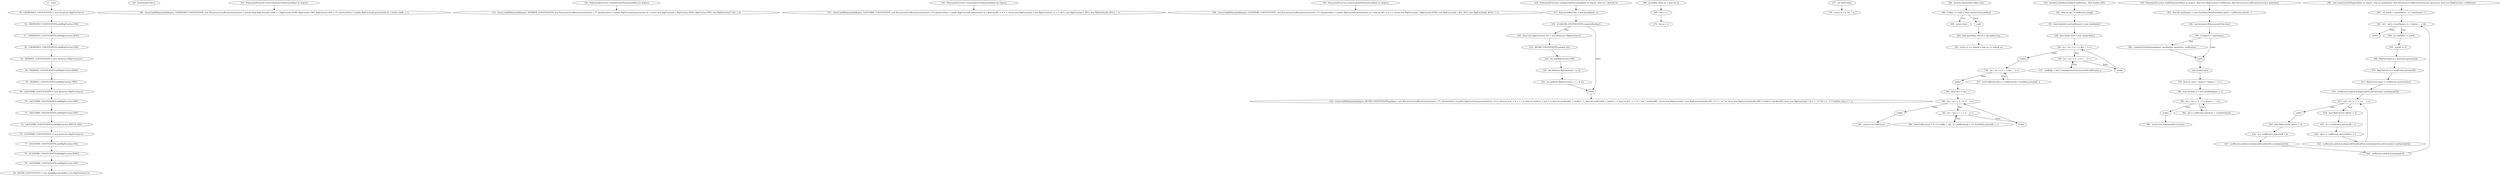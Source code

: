 digraph PolynomialsUtils_CFG {
  // graph-vertices
  v1  [label="51:  static"];
  v2  [label="55:  CHEBYSHEV_COEFFICIENTS = new ArrayList<BigFraction>()"];
  v3  [label="56:  CHEBYSHEV_COEFFICIENTS.add(BigFraction.ONE)"];
  v4  [label="57:  CHEBYSHEV_COEFFICIENTS.add(BigFraction.ZERO)"];
  v5  [label="58:  CHEBYSHEV_COEFFICIENTS.add(BigFraction.ONE)"];
  v6  [label="62:  HERMITE_COEFFICIENTS = new ArrayList<BigFraction>()"];
  v7  [label="64:  HERMITE_COEFFICIENTS.add(BigFraction.ZERO)"];
  v8  [label="65:  HERMITE_COEFFICIENTS.add(BigFraction.TWO)"];
  v9  [label="69:  LAGUERRE_COEFFICIENTS = new ArrayList<BigFraction>()"];
  v10  [label="70:  LAGUERRE_COEFFICIENTS.add(BigFraction.ONE)"];
  v11  [label="71:  LAGUERRE_COEFFICIENTS.add(BigFraction.ONE)"];
  v12  [label="72:  LAGUERRE_COEFFICIENTS.add(BigFraction.MINUS_ONE)"];
  v13  [label="76:  LEGENDRE_COEFFICIENTS = new ArrayList<BigFraction>()"];
  v14  [label="77:  LEGENDRE_COEFFICIENTS.add(BigFraction.ONE)"];
  v15  [label="78:  LEGENDRE_COEFFICIENTS.add(BigFraction.ZERO)"];
  v16  [label="79:  LEGENDRE_COEFFICIENTS.add(BigFraction.ONE)"];
  v17  [label="82:  JACOBI_COEFFICIENTS = new HashMap<JacobiKey, List<BigFraction>>()"];
  v18  [label="89:  PolynomialsUtils ()"];
  v19  [label="105:  PolynomialFunction createChebyshevPolynomial(final int degree)"];
  v20  [label="106:  return buildPolynomial(degree, CHEBYSHEV_COEFFICIENTS, new RecurrenceCoefficientsGenerator() { private final BigFraction[] coeffs = { BigFraction.ZERO, BigFraction.TWO, BigFraction.ONE }; /** {@inheritDoc} */ public BigFraction[] generate(int k) { return coeffs; } });"];
  v21  [label="130:  PolynomialFunction createHermitePolynomial(final int degree)"];
  v22  [label="131:  return buildPolynomial(degree, HERMITE_COEFFICIENTS, new RecurrenceCoefficientsGenerator() { /** {@inheritDoc} */ public BigFraction[] generate(int k) { return new BigFraction[] { BigFraction.ZERO, BigFraction.TWO, new BigFraction(2 * k)}; } });"];
  v23  [label="156:  PolynomialFunction createLaguerrePolynomial(final int degree)"];
  v24  [label="157:  return buildPolynomial(degree, LAGUERRE_COEFFICIENTS, new RecurrenceCoefficientsGenerator() { /** {@inheritDoc} */ public BigFraction[] generate(int k) { final int kP1 = k + 1; return new BigFraction[] { new BigFraction(2 * k + 1, kP1), new BigFraction(-1, kP1), new BigFraction(k, kP1)}; } });"];
  v25  [label="183:  PolynomialFunction createLegendrePolynomial(final int degree)"];
  v26  [label="184:  return buildPolynomial(degree, LEGENDRE_COEFFICIENTS,  new RecurrenceCoefficientsGenerator() { /** {@inheritDoc} */ public BigFraction[] generate(int k) { final int kP1 = k + 1; return new BigFraction[] { BigFraction.ZERO, new BigFraction(k + kP1, kP1), new BigFraction(k, kP1)}; } });"];
  v27  [label="214:  PolynomialFunction createJacobiPolynomial(final int degree, final int v, final int w)"];
  v28  [label="217:  final JacobiKey key = new JacobiKey(v, w)"];
  v29  [label="219:  if (!JACOBI_COEFFICIENTS.containsKey(key))"];
  v30  [label="222:  final List<BigFraction> list = new ArrayList<BigFraction>()"];
  v31  [label="223:  JACOBI_COEFFICIENTS.put(key, list)"];
  v32  [label="226:  list.add(BigFraction.ONE)"];
  v33  [label="229:  list.add(new BigFraction(v - w, 2))"];
  v34  [label="230:  list.add(new BigFraction(2 + v + w, 2))"];
  v35  [label="endif"];
  v36  [label="234:  return buildPolynomial(degree, JACOBI_COEFFICIENTS.get(key),  new RecurrenceCoefficientsGenerator() { /** {@inheritDoc} */ public BigFraction[] generate(int k) { k++; final int kvw  = k + v + w; final int twoKvw = kvw + k; final int twoKvwM1 = twoKvw - 1; final int twoKvwM2 = twoKvw - 2; final int den  = 2 * k *  kvw * twoKvwM2;  return new BigFraction[] { new BigFraction(twoKvwM1 * (v * v - w * w), den), new BigFraction(twoKvwM1 * twoKvw * twoKvwM2, den), new BigFraction(2 * (k + v - 1) * (k + w - 1) * twoKvw, den) }; } });"];
  v37  [label="268:  JacobiKey (final int v, final int w)"];
  v38  [label="269:  this.v = v"];
  v39  [label="270:  this.w = w"];
  v40  [label="277:  int hashCode()"];
  v41  [label="278:  return (v << 16) ^ w;"];
  v42  [label="286:  boolean equals(final Object key)"];
  v43  [label="288:  if ((key == null) || !(key instanceof JacobiKey))"];
  v44  [label="289:  return false;"];
  v45  [label="endif"];
  v46  [label="292:  final JacobiKey otherK = (JacobiKey) key"];
  v47  [label="293:  return (v == otherK.v) && (w == otherK.w);"];
  v48  [label="322:  double[] shift(final double[] coefficients,  final double shift)"];
  v49  [label="324:  final int dp1 = coefficients.length"];
  v50  [label="325:  final double[] newCoefficients = new double[dp1]"];
  v51  [label="328:  final int[][] coeff = new int[dp1][dp1]"];
  v52  [label="329:  for (  int i = 0 ; i < dp1 ;   i++)"];
  v55  [label="endfor"];
  v56  [label="330:  for (  int j = 0 ; j <= i ;   j++)"];
  v59  [label="endfor"];
  v60  [label="331:  coeff[i][j] = (int) CombinatoricsUtils.binomialCoefficient(i, j)"];
  v61  [label="336:  for (  int i = 0 ; i < dp1 ;   i++)"];
  v64  [label="endfor"];
  v65  [label="337:  newCoefficients[0] += coefficients[i] * FastMath.pow(shift, i)"];
  v66  [label="341:  final int d = dp1 - 1"];
  v67  [label="342:  for (  int i = 0 ; i < d ;   i++)"];
  v70  [label="endfor"];
  v71  [label="343:  for (  int j = i ; j < d ;   j++)"];
  v74  [label="endfor"];
  v75  [label="344:  newCoefficients[i + 1] += coeff[j + 1][j - i] * coefficients[j + 1] * FastMath.pow(shift, j - i)"];
  v76  [label="349:  return newCoefficients;"];
  v77  [label="359:  PolynomialFunction buildPolynomial(final int degree, final List<BigFraction> coefficients, final RecurrenceCoefficientsGenerator generator)"];
  v78  [label="363:  final int maxDegree = (int) FastMath.floor(FastMath.sqrt(2 * coefficients.size())) - 1"];
  v79  [label="364:  synchronized (PolynomialsUtils.class)"];
  v80  [label="365:  if (degree > maxDegree)"];
  v81  [label="366:  computeUpToDegree(degree, maxDegree, generator, coefficients)"];
  v82  [label="endif"];
  v83  [label="end-synchronized"];
  v84  [label="378:  final int start = degree * (degree + 1) / 2"];
  v85  [label="380:  final double[] a = new double[degree + 1]"];
  v86  [label="381:  for (  int i = 0 ; i <= degree ;   ++i)"];
  v89  [label="endfor"];
  v90  [label="382:  a[i] = coefficients.get(start + i).doubleValue()"];
  v91  [label="386:  return new PolynomialFunction(a);"];
  v92  [label="396:  void computeUpToDegree(final int degree, final int maxDegree, final RecurrenceCoefficientsGenerator generator, final List<BigFraction> coefficients)"];
  v93  [label="400:  int startK = (maxDegree - 1) * maxDegree / 2"];
  v94  [label="401:  for (  int k = maxDegree ; k < degree ;   ++k)"];
  v97  [label="endfor"];
  v98  [label="404:  int startKm1 = startK"];
  v99  [label="405:  startK += k"];
  v100  [label="408:  BigFraction[] ai = generator.generate(k)"];
  v101  [label="410:  BigFraction ck = coefficients.get(startK)"];
  v102  [label="411:  BigFraction ckm1 = coefficients.get(startKm1)"];
  v103  [label="414:  coefficients.add(ck.multiply(ai[0]).subtract(ckm1.multiply(ai[2])))"];
  v104  [label="417:  for (  int i = 1 ; i < k ;   ++i)"];
  v107  [label="endfor"];
  v108  [label="418:  final BigFraction ckPrev = ck"];
  v109  [label="419:  ck = coefficients.get(startK + i)"];
  v110  [label="420:  ckm1 = coefficients.get(startKm1 + i)"];
  v111  [label="421:  coefficients.add(ck.multiply(ai[0]).add(ckPrev.multiply(ai[1])).subtract(ckm1.multiply(ai[2])))"];
  v112  [label="425:  final BigFraction ckPrev = ck"];
  v113  [label="426:  ck = coefficients.get(startK + k)"];
  v114  [label="427:  coefficients.add(ck.multiply(ai[0]).add(ckPrev.multiply(ai[1])))"];
  v115  [label="430:  coefficients.add(ck.multiply(ai[1]))"];
  // graph-edges
  v1 -> v2;
  v2 -> v3;
  v3 -> v4;
  v4 -> v5;
  v5 -> v6;
  v6 -> v7;
  v7 -> v8;
  v8 -> v9;
  v9 -> v10;
  v10 -> v11;
  v11 -> v12;
  v12 -> v13;
  v13 -> v14;
  v14 -> v15;
  v15 -> v16;
  v16 -> v17;
  v19 -> v20;
  v21 -> v22;
  v23 -> v24;
  v25 -> v26;
  v27 -> v28;
  v28 -> v29;
  v29 -> v30  [label="True"];
  v30 -> v31;
  v31 -> v32;
  v32 -> v33;
  v33 -> v34;
  v34 -> v35;
  v29 -> v35  [label="False"];
  v35 -> v36;
  v37 -> v38;
  v38 -> v39;
  v40 -> v41;
  v42 -> v43;
  v43 -> v44  [label="True"];
  v43 -> v45  [label="False"];
  v45 -> v46;
  v46 -> v47;
  v48 -> v49;
  v49 -> v50;
  v50 -> v51;
  v51 -> v52;
  v52 -> v55  [label="False"];
  v52 -> v56  [label="True"];
  v56 -> v59  [label="False"];
  v56 -> v60  [label="True"];
  v60 -> v56;
  v59 -> v52;
  v55 -> v61;
  v61 -> v64  [label="False"];
  v61 -> v65  [label="True"];
  v65 -> v61;
  v64 -> v66;
  v66 -> v67;
  v67 -> v70  [label="False"];
  v67 -> v71  [label="True"];
  v71 -> v74  [label="False"];
  v71 -> v75  [label="True"];
  v75 -> v71;
  v74 -> v67;
  v70 -> v76;
  v77 -> v78;
  v78 -> v79;
  v79 -> v80;
  v80 -> v81  [label="True"];
  v81 -> v82;
  v80 -> v82  [label="False"];
  v82 -> v83;
  v83 -> v84;
  v84 -> v85;
  v85 -> v86;
  v86 -> v89  [label="False"];
  v86 -> v90  [label="True"];
  v90 -> v86;
  v89 -> v91;
  v92 -> v93;
  v93 -> v94;
  v94 -> v97  [label="False"];
  v94 -> v98  [label="True"];
  v98 -> v99;
  v99 -> v100;
  v100 -> v101;
  v101 -> v102;
  v102 -> v103;
  v103 -> v104;
  v104 -> v107  [label="False"];
  v104 -> v108  [label="True"];
  v108 -> v109;
  v109 -> v110;
  v110 -> v111;
  v111 -> v104;
  v107 -> v112;
  v112 -> v113;
  v113 -> v114;
  v114 -> v115;
  v115 -> v94;
  // end-of-graph
}
